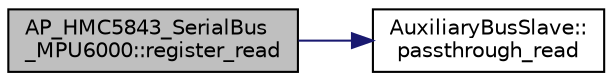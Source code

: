 digraph "AP_HMC5843_SerialBus_MPU6000::register_read"
{
 // INTERACTIVE_SVG=YES
  edge [fontname="Helvetica",fontsize="10",labelfontname="Helvetica",labelfontsize="10"];
  node [fontname="Helvetica",fontsize="10",shape=record];
  rankdir="LR";
  Node1 [label="AP_HMC5843_SerialBus\l_MPU6000::register_read",height=0.2,width=0.4,color="black", fillcolor="grey75", style="filled", fontcolor="black"];
  Node1 -> Node2 [color="midnightblue",fontsize="10",style="solid",fontname="Helvetica"];
  Node2 [label="AuxiliaryBusSlave::\lpassthrough_read",height=0.2,width=0.4,color="black", fillcolor="white", style="filled",URL="$classAuxiliaryBusSlave.html#af7418c4dfa57f80bf0f4eba9258316e5"];
}
